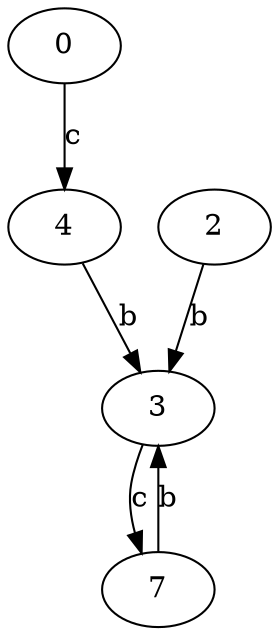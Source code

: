 strict digraph  {
0;
2;
3;
4;
7;
0 -> 4  [label=c];
2 -> 3  [label=b];
3 -> 7  [label=c];
4 -> 3  [label=b];
7 -> 3  [label=b];
}
